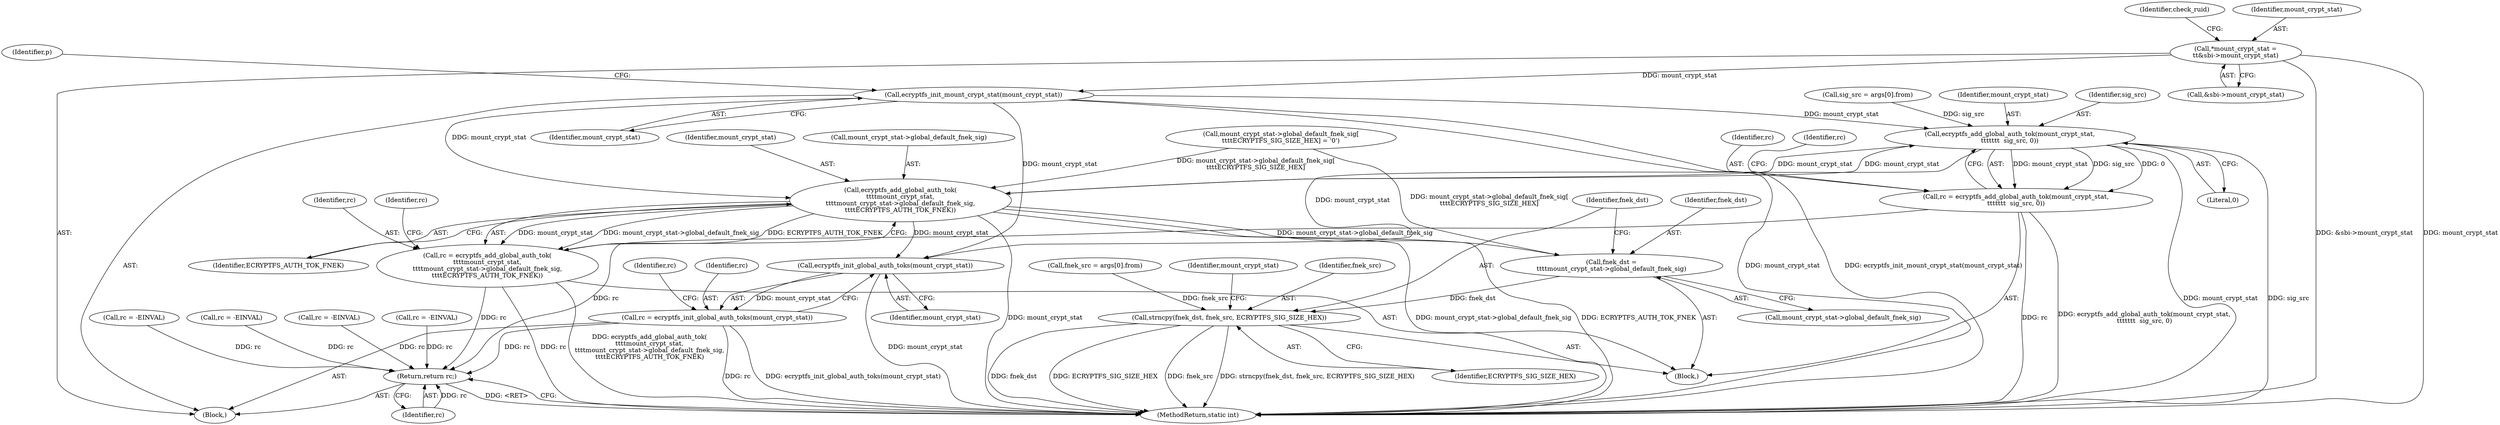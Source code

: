 digraph "0_linux_764355487ea220fdc2faf128d577d7f679b91f97_0@API" {
"1000163" [label="(Call,ecryptfs_init_mount_crypt_stat(mount_crypt_stat))"];
"1000133" [label="(Call,*mount_crypt_stat =\n\t\t&sbi->mount_crypt_stat)"];
"1000200" [label="(Call,ecryptfs_add_global_auth_tok(mount_crypt_stat,\n\t\t\t\t\t\t\t  sig_src, 0))"];
"1000198" [label="(Call,rc = ecryptfs_add_global_auth_tok(mount_crypt_stat,\n\t\t\t\t\t\t\t  sig_src, 0))"];
"1000558" [label="(Return,return rc;)"];
"1000317" [label="(Call,ecryptfs_add_global_auth_tok(\n\t\t\t\tmount_crypt_stat,\n\t\t\t\tmount_crypt_stat->global_default_fnek_sig,\n\t\t\t\tECRYPTFS_AUTH_TOK_FNEK))"];
"1000299" [label="(Call,fnek_dst =\n\t\t\t\tmount_crypt_stat->global_default_fnek_sig)"];
"1000304" [label="(Call,strncpy(fnek_dst, fnek_src, ECRYPTFS_SIG_SIZE_HEX))"];
"1000315" [label="(Call,rc = ecryptfs_add_global_auth_tok(\n\t\t\t\tmount_crypt_stat,\n\t\t\t\tmount_crypt_stat->global_default_fnek_sig,\n\t\t\t\tECRYPTFS_AUTH_TOK_FNEK))"];
"1000553" [label="(Call,ecryptfs_init_global_auth_toks(mount_crypt_stat))"];
"1000551" [label="(Call,rc = ecryptfs_init_global_auth_toks(mount_crypt_stat))"];
"1000205" [label="(Identifier,rc)"];
"1000168" [label="(Identifier,p)"];
"1000135" [label="(Call,&sbi->mount_crypt_stat)"];
"1000201" [label="(Identifier,mount_crypt_stat)"];
"1000553" [label="(Call,ecryptfs_init_global_auth_toks(mount_crypt_stat))"];
"1000306" [label="(Identifier,fnek_src)"];
"1000315" [label="(Call,rc = ecryptfs_add_global_auth_tok(\n\t\t\t\tmount_crypt_stat,\n\t\t\t\tmount_crypt_stat->global_default_fnek_sig,\n\t\t\t\tECRYPTFS_AUTH_TOK_FNEK))"];
"1000316" [label="(Identifier,rc)"];
"1000558" [label="(Return,return rc;)"];
"1000552" [label="(Identifier,rc)"];
"1000559" [label="(Identifier,rc)"];
"1000163" [label="(Call,ecryptfs_init_mount_crypt_stat(mount_crypt_stat))"];
"1000318" [label="(Identifier,mount_crypt_stat)"];
"1000203" [label="(Literal,0)"];
"1000556" [label="(Identifier,rc)"];
"1000301" [label="(Call,mount_crypt_stat->global_default_fnek_sig)"];
"1000322" [label="(Identifier,ECRYPTFS_AUTH_TOK_FNEK)"];
"1000551" [label="(Call,rc = ecryptfs_init_global_auth_toks(mount_crypt_stat))"];
"1000307" [label="(Identifier,ECRYPTFS_SIG_SIZE_HEX)"];
"1000311" [label="(Identifier,mount_crypt_stat)"];
"1000152" [label="(Identifier,check_ruid)"];
"1000202" [label="(Identifier,sig_src)"];
"1000317" [label="(Call,ecryptfs_add_global_auth_tok(\n\t\t\t\tmount_crypt_stat,\n\t\t\t\tmount_crypt_stat->global_default_fnek_sig,\n\t\t\t\tECRYPTFS_AUTH_TOK_FNEK))"];
"1000560" [label="(MethodReturn,static int)"];
"1000200" [label="(Call,ecryptfs_add_global_auth_tok(mount_crypt_stat,\n\t\t\t\t\t\t\t  sig_src, 0))"];
"1000299" [label="(Call,fnek_dst =\n\t\t\t\tmount_crypt_stat->global_default_fnek_sig)"];
"1000308" [label="(Call,mount_crypt_stat->global_default_fnek_sig[\n\t\t\t\tECRYPTFS_SIG_SIZE_HEX] = '\0')"];
"1000324" [label="(Identifier,rc)"];
"1000104" [label="(Block,)"];
"1000305" [label="(Identifier,fnek_dst)"];
"1000164" [label="(Identifier,mount_crypt_stat)"];
"1000292" [label="(Call,fnek_src = args[0].from)"];
"1000199" [label="(Identifier,rc)"];
"1000540" [label="(Call,rc = -EINVAL)"];
"1000319" [label="(Call,mount_crypt_stat->global_default_fnek_sig)"];
"1000505" [label="(Call,rc = -EINVAL)"];
"1000198" [label="(Call,rc = ecryptfs_add_global_auth_tok(mount_crypt_stat,\n\t\t\t\t\t\t\t  sig_src, 0))"];
"1000304" [label="(Call,strncpy(fnek_dst, fnek_src, ECRYPTFS_SIG_SIZE_HEX))"];
"1000158" [label="(Call,rc = -EINVAL)"];
"1000133" [label="(Call,*mount_crypt_stat =\n\t\t&sbi->mount_crypt_stat)"];
"1000191" [label="(Call,sig_src = args[0].from)"];
"1000554" [label="(Identifier,mount_crypt_stat)"];
"1000134" [label="(Identifier,mount_crypt_stat)"];
"1000415" [label="(Call,rc = -EINVAL)"];
"1000188" [label="(Block,)"];
"1000300" [label="(Identifier,fnek_dst)"];
"1000163" -> "1000104"  [label="AST: "];
"1000163" -> "1000164"  [label="CFG: "];
"1000164" -> "1000163"  [label="AST: "];
"1000168" -> "1000163"  [label="CFG: "];
"1000163" -> "1000560"  [label="DDG: mount_crypt_stat"];
"1000163" -> "1000560"  [label="DDG: ecryptfs_init_mount_crypt_stat(mount_crypt_stat)"];
"1000133" -> "1000163"  [label="DDG: mount_crypt_stat"];
"1000163" -> "1000200"  [label="DDG: mount_crypt_stat"];
"1000163" -> "1000317"  [label="DDG: mount_crypt_stat"];
"1000163" -> "1000553"  [label="DDG: mount_crypt_stat"];
"1000133" -> "1000104"  [label="AST: "];
"1000133" -> "1000135"  [label="CFG: "];
"1000134" -> "1000133"  [label="AST: "];
"1000135" -> "1000133"  [label="AST: "];
"1000152" -> "1000133"  [label="CFG: "];
"1000133" -> "1000560"  [label="DDG: mount_crypt_stat"];
"1000133" -> "1000560"  [label="DDG: &sbi->mount_crypt_stat"];
"1000200" -> "1000198"  [label="AST: "];
"1000200" -> "1000203"  [label="CFG: "];
"1000201" -> "1000200"  [label="AST: "];
"1000202" -> "1000200"  [label="AST: "];
"1000203" -> "1000200"  [label="AST: "];
"1000198" -> "1000200"  [label="CFG: "];
"1000200" -> "1000560"  [label="DDG: mount_crypt_stat"];
"1000200" -> "1000560"  [label="DDG: sig_src"];
"1000200" -> "1000198"  [label="DDG: mount_crypt_stat"];
"1000200" -> "1000198"  [label="DDG: sig_src"];
"1000200" -> "1000198"  [label="DDG: 0"];
"1000317" -> "1000200"  [label="DDG: mount_crypt_stat"];
"1000191" -> "1000200"  [label="DDG: sig_src"];
"1000200" -> "1000317"  [label="DDG: mount_crypt_stat"];
"1000200" -> "1000553"  [label="DDG: mount_crypt_stat"];
"1000198" -> "1000188"  [label="AST: "];
"1000199" -> "1000198"  [label="AST: "];
"1000205" -> "1000198"  [label="CFG: "];
"1000198" -> "1000560"  [label="DDG: ecryptfs_add_global_auth_tok(mount_crypt_stat,\n\t\t\t\t\t\t\t  sig_src, 0)"];
"1000198" -> "1000560"  [label="DDG: rc"];
"1000198" -> "1000558"  [label="DDG: rc"];
"1000558" -> "1000104"  [label="AST: "];
"1000558" -> "1000559"  [label="CFG: "];
"1000559" -> "1000558"  [label="AST: "];
"1000560" -> "1000558"  [label="CFG: "];
"1000558" -> "1000560"  [label="DDG: <RET>"];
"1000559" -> "1000558"  [label="DDG: rc"];
"1000158" -> "1000558"  [label="DDG: rc"];
"1000505" -> "1000558"  [label="DDG: rc"];
"1000315" -> "1000558"  [label="DDG: rc"];
"1000415" -> "1000558"  [label="DDG: rc"];
"1000551" -> "1000558"  [label="DDG: rc"];
"1000540" -> "1000558"  [label="DDG: rc"];
"1000317" -> "1000315"  [label="AST: "];
"1000317" -> "1000322"  [label="CFG: "];
"1000318" -> "1000317"  [label="AST: "];
"1000319" -> "1000317"  [label="AST: "];
"1000322" -> "1000317"  [label="AST: "];
"1000315" -> "1000317"  [label="CFG: "];
"1000317" -> "1000560"  [label="DDG: mount_crypt_stat"];
"1000317" -> "1000560"  [label="DDG: mount_crypt_stat->global_default_fnek_sig"];
"1000317" -> "1000560"  [label="DDG: ECRYPTFS_AUTH_TOK_FNEK"];
"1000317" -> "1000299"  [label="DDG: mount_crypt_stat->global_default_fnek_sig"];
"1000317" -> "1000315"  [label="DDG: mount_crypt_stat"];
"1000317" -> "1000315"  [label="DDG: mount_crypt_stat->global_default_fnek_sig"];
"1000317" -> "1000315"  [label="DDG: ECRYPTFS_AUTH_TOK_FNEK"];
"1000308" -> "1000317"  [label="DDG: mount_crypt_stat->global_default_fnek_sig[\n\t\t\t\tECRYPTFS_SIG_SIZE_HEX]"];
"1000317" -> "1000553"  [label="DDG: mount_crypt_stat"];
"1000299" -> "1000188"  [label="AST: "];
"1000299" -> "1000301"  [label="CFG: "];
"1000300" -> "1000299"  [label="AST: "];
"1000301" -> "1000299"  [label="AST: "];
"1000305" -> "1000299"  [label="CFG: "];
"1000308" -> "1000299"  [label="DDG: mount_crypt_stat->global_default_fnek_sig[\n\t\t\t\tECRYPTFS_SIG_SIZE_HEX]"];
"1000299" -> "1000304"  [label="DDG: fnek_dst"];
"1000304" -> "1000188"  [label="AST: "];
"1000304" -> "1000307"  [label="CFG: "];
"1000305" -> "1000304"  [label="AST: "];
"1000306" -> "1000304"  [label="AST: "];
"1000307" -> "1000304"  [label="AST: "];
"1000311" -> "1000304"  [label="CFG: "];
"1000304" -> "1000560"  [label="DDG: strncpy(fnek_dst, fnek_src, ECRYPTFS_SIG_SIZE_HEX)"];
"1000304" -> "1000560"  [label="DDG: fnek_dst"];
"1000304" -> "1000560"  [label="DDG: ECRYPTFS_SIG_SIZE_HEX"];
"1000304" -> "1000560"  [label="DDG: fnek_src"];
"1000292" -> "1000304"  [label="DDG: fnek_src"];
"1000315" -> "1000188"  [label="AST: "];
"1000316" -> "1000315"  [label="AST: "];
"1000324" -> "1000315"  [label="CFG: "];
"1000315" -> "1000560"  [label="DDG: rc"];
"1000315" -> "1000560"  [label="DDG: ecryptfs_add_global_auth_tok(\n\t\t\t\tmount_crypt_stat,\n\t\t\t\tmount_crypt_stat->global_default_fnek_sig,\n\t\t\t\tECRYPTFS_AUTH_TOK_FNEK)"];
"1000553" -> "1000551"  [label="AST: "];
"1000553" -> "1000554"  [label="CFG: "];
"1000554" -> "1000553"  [label="AST: "];
"1000551" -> "1000553"  [label="CFG: "];
"1000553" -> "1000560"  [label="DDG: mount_crypt_stat"];
"1000553" -> "1000551"  [label="DDG: mount_crypt_stat"];
"1000551" -> "1000104"  [label="AST: "];
"1000552" -> "1000551"  [label="AST: "];
"1000556" -> "1000551"  [label="CFG: "];
"1000551" -> "1000560"  [label="DDG: ecryptfs_init_global_auth_toks(mount_crypt_stat)"];
"1000551" -> "1000560"  [label="DDG: rc"];
}

